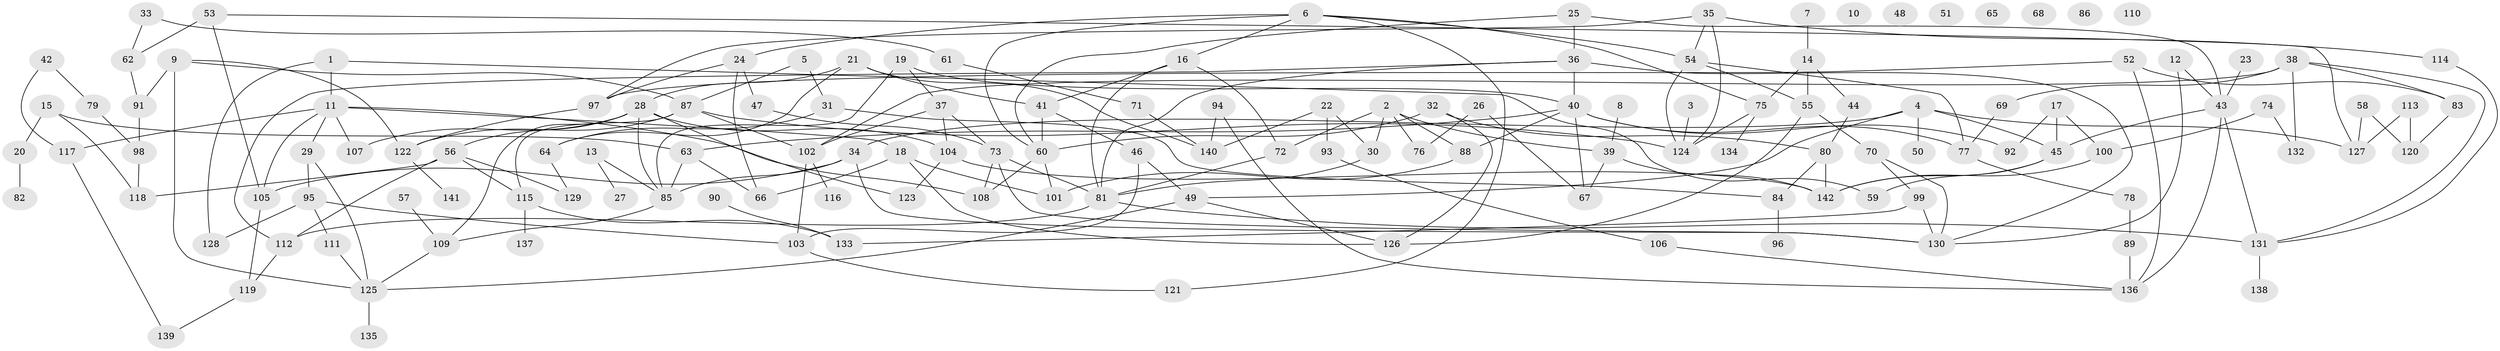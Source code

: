 // coarse degree distribution, {8: 0.061224489795918366, 5: 0.15306122448979592, 1: 0.12244897959183673, 4: 0.15306122448979592, 6: 0.05102040816326531, 9: 0.01020408163265306, 0: 0.07142857142857142, 3: 0.19387755102040816, 2: 0.17346938775510204, 7: 0.01020408163265306}
// Generated by graph-tools (version 1.1) at 2025/23/03/03/25 07:23:29]
// undirected, 142 vertices, 216 edges
graph export_dot {
graph [start="1"]
  node [color=gray90,style=filled];
  1;
  2;
  3;
  4;
  5;
  6;
  7;
  8;
  9;
  10;
  11;
  12;
  13;
  14;
  15;
  16;
  17;
  18;
  19;
  20;
  21;
  22;
  23;
  24;
  25;
  26;
  27;
  28;
  29;
  30;
  31;
  32;
  33;
  34;
  35;
  36;
  37;
  38;
  39;
  40;
  41;
  42;
  43;
  44;
  45;
  46;
  47;
  48;
  49;
  50;
  51;
  52;
  53;
  54;
  55;
  56;
  57;
  58;
  59;
  60;
  61;
  62;
  63;
  64;
  65;
  66;
  67;
  68;
  69;
  70;
  71;
  72;
  73;
  74;
  75;
  76;
  77;
  78;
  79;
  80;
  81;
  82;
  83;
  84;
  85;
  86;
  87;
  88;
  89;
  90;
  91;
  92;
  93;
  94;
  95;
  96;
  97;
  98;
  99;
  100;
  101;
  102;
  103;
  104;
  105;
  106;
  107;
  108;
  109;
  110;
  111;
  112;
  113;
  114;
  115;
  116;
  117;
  118;
  119;
  120;
  121;
  122;
  123;
  124;
  125;
  126;
  127;
  128;
  129;
  130;
  131;
  132;
  133;
  134;
  135;
  136;
  137;
  138;
  139;
  140;
  141;
  142;
  1 -- 11;
  1 -- 59;
  1 -- 128;
  2 -- 30;
  2 -- 39;
  2 -- 72;
  2 -- 76;
  2 -- 88;
  3 -- 124;
  4 -- 34;
  4 -- 45;
  4 -- 49;
  4 -- 50;
  4 -- 127;
  5 -- 31;
  5 -- 87;
  6 -- 16;
  6 -- 24;
  6 -- 54;
  6 -- 60;
  6 -- 75;
  6 -- 121;
  7 -- 14;
  8 -- 39;
  9 -- 87;
  9 -- 91;
  9 -- 122;
  9 -- 125;
  11 -- 18;
  11 -- 29;
  11 -- 105;
  11 -- 107;
  11 -- 108;
  11 -- 117;
  12 -- 43;
  12 -- 130;
  13 -- 27;
  13 -- 85;
  14 -- 44;
  14 -- 55;
  14 -- 75;
  15 -- 20;
  15 -- 63;
  15 -- 118;
  16 -- 41;
  16 -- 72;
  16 -- 81;
  17 -- 45;
  17 -- 92;
  17 -- 100;
  18 -- 66;
  18 -- 101;
  18 -- 126;
  19 -- 37;
  19 -- 40;
  19 -- 85;
  20 -- 82;
  21 -- 28;
  21 -- 41;
  21 -- 64;
  21 -- 140;
  22 -- 30;
  22 -- 93;
  22 -- 140;
  23 -- 43;
  24 -- 47;
  24 -- 66;
  24 -- 97;
  25 -- 36;
  25 -- 43;
  25 -- 60;
  26 -- 67;
  26 -- 76;
  28 -- 56;
  28 -- 85;
  28 -- 104;
  28 -- 107;
  28 -- 109;
  28 -- 123;
  29 -- 95;
  29 -- 125;
  30 -- 81;
  31 -- 64;
  31 -- 84;
  32 -- 60;
  32 -- 80;
  32 -- 126;
  33 -- 61;
  33 -- 62;
  34 -- 85;
  34 -- 105;
  34 -- 130;
  35 -- 54;
  35 -- 97;
  35 -- 114;
  35 -- 124;
  36 -- 40;
  36 -- 81;
  36 -- 112;
  36 -- 130;
  37 -- 73;
  37 -- 102;
  37 -- 104;
  38 -- 69;
  38 -- 83;
  38 -- 102;
  38 -- 131;
  38 -- 132;
  39 -- 67;
  39 -- 142;
  40 -- 63;
  40 -- 67;
  40 -- 77;
  40 -- 88;
  40 -- 92;
  41 -- 46;
  41 -- 60;
  42 -- 79;
  42 -- 117;
  43 -- 45;
  43 -- 131;
  43 -- 136;
  44 -- 80;
  45 -- 59;
  45 -- 142;
  46 -- 49;
  46 -- 103;
  47 -- 73;
  49 -- 125;
  49 -- 126;
  52 -- 83;
  52 -- 97;
  52 -- 136;
  53 -- 62;
  53 -- 105;
  53 -- 127;
  54 -- 55;
  54 -- 77;
  54 -- 124;
  55 -- 70;
  55 -- 126;
  56 -- 112;
  56 -- 115;
  56 -- 118;
  56 -- 129;
  57 -- 109;
  58 -- 120;
  58 -- 127;
  60 -- 101;
  60 -- 108;
  61 -- 71;
  62 -- 91;
  63 -- 66;
  63 -- 85;
  64 -- 129;
  69 -- 77;
  70 -- 99;
  70 -- 130;
  71 -- 140;
  72 -- 81;
  73 -- 81;
  73 -- 108;
  73 -- 130;
  74 -- 100;
  74 -- 132;
  75 -- 124;
  75 -- 134;
  77 -- 78;
  78 -- 89;
  79 -- 98;
  80 -- 84;
  80 -- 142;
  81 -- 112;
  81 -- 131;
  83 -- 120;
  84 -- 96;
  85 -- 109;
  87 -- 102;
  87 -- 115;
  87 -- 122;
  87 -- 124;
  88 -- 101;
  89 -- 136;
  90 -- 133;
  91 -- 98;
  93 -- 106;
  94 -- 136;
  94 -- 140;
  95 -- 103;
  95 -- 111;
  95 -- 128;
  97 -- 122;
  98 -- 118;
  99 -- 130;
  99 -- 133;
  100 -- 142;
  102 -- 103;
  102 -- 116;
  103 -- 121;
  104 -- 123;
  104 -- 142;
  105 -- 119;
  106 -- 136;
  109 -- 125;
  111 -- 125;
  112 -- 119;
  113 -- 120;
  113 -- 127;
  114 -- 131;
  115 -- 133;
  115 -- 137;
  117 -- 139;
  119 -- 139;
  122 -- 141;
  125 -- 135;
  131 -- 138;
}

